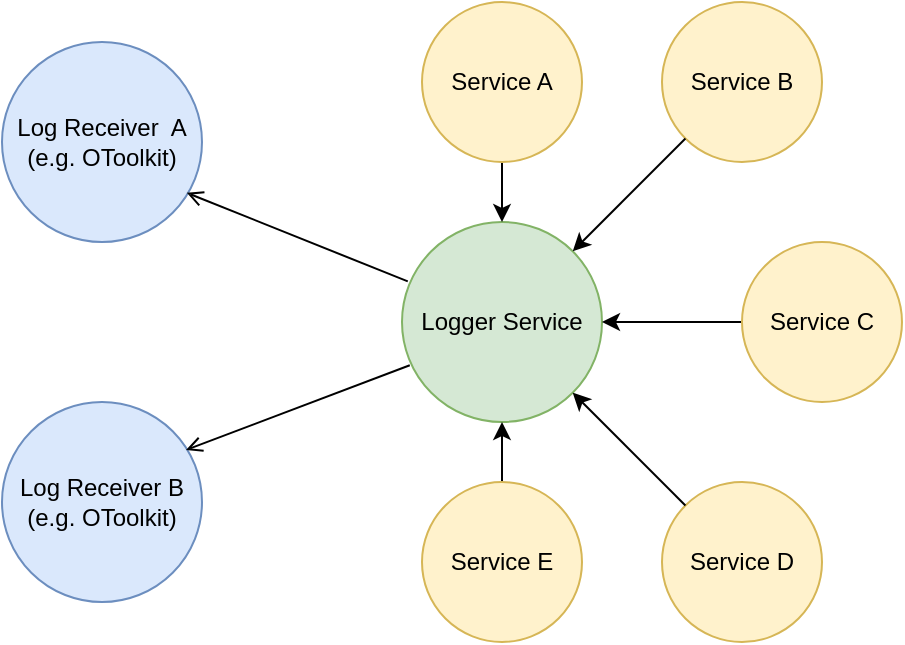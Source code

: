 <mxfile version="20.8.16" type="device"><diagram name="Page-1" id="TrfQ9W2-boosqejafYOS"><mxGraphModel dx="1678" dy="679" grid="1" gridSize="10" guides="1" tooltips="1" connect="1" arrows="1" fold="1" page="1" pageScale="1" pageWidth="1654" pageHeight="1169" math="0" shadow="0"><root><mxCell id="0"/><mxCell id="1" parent="0"/><mxCell id="Fgg7c1PNOjZZ4L_bnfo8-1" value="Logger Service" style="ellipse;whiteSpace=wrap;html=1;aspect=fixed;fillColor=#d5e8d4;strokeColor=#82b366;" vertex="1" parent="1"><mxGeometry x="270" y="230" width="100" height="100" as="geometry"/></mxCell><mxCell id="Fgg7c1PNOjZZ4L_bnfo8-2" value="Log Receiver&amp;nbsp; A&lt;br&gt;(e.g. OToolkit)" style="ellipse;whiteSpace=wrap;html=1;aspect=fixed;fillColor=#dae8fc;strokeColor=#6c8ebf;" vertex="1" parent="1"><mxGeometry x="70" y="140" width="100" height="100" as="geometry"/></mxCell><mxCell id="Fgg7c1PNOjZZ4L_bnfo8-15" style="edgeStyle=orthogonalEdgeStyle;rounded=0;orthogonalLoop=1;jettySize=auto;html=1;endArrow=classic;endFill=1;" edge="1" parent="1" source="Fgg7c1PNOjZZ4L_bnfo8-3" target="Fgg7c1PNOjZZ4L_bnfo8-1"><mxGeometry relative="1" as="geometry"/></mxCell><mxCell id="Fgg7c1PNOjZZ4L_bnfo8-3" value="Service A" style="ellipse;whiteSpace=wrap;html=1;aspect=fixed;fillColor=#fff2cc;strokeColor=#d6b656;" vertex="1" parent="1"><mxGeometry x="280" y="120" width="80" height="80" as="geometry"/></mxCell><mxCell id="Fgg7c1PNOjZZ4L_bnfo8-4" value="Service B" style="ellipse;whiteSpace=wrap;html=1;aspect=fixed;fillColor=#fff2cc;strokeColor=#d6b656;" vertex="1" parent="1"><mxGeometry x="400" y="120" width="80" height="80" as="geometry"/></mxCell><mxCell id="Fgg7c1PNOjZZ4L_bnfo8-8" value="" style="endArrow=classic;html=1;rounded=0;exitX=0;exitY=1;exitDx=0;exitDy=0;" edge="1" parent="1" source="Fgg7c1PNOjZZ4L_bnfo8-4" target="Fgg7c1PNOjZZ4L_bnfo8-1"><mxGeometry width="50" height="50" relative="1" as="geometry"><mxPoint x="750" y="540" as="sourcePoint"/><mxPoint x="800" y="490" as="targetPoint"/></mxGeometry></mxCell><mxCell id="Fgg7c1PNOjZZ4L_bnfo8-10" value="Log Receiver B&lt;br&gt;(e.g. OToolkit)" style="ellipse;whiteSpace=wrap;html=1;aspect=fixed;fillColor=#dae8fc;strokeColor=#6c8ebf;" vertex="1" parent="1"><mxGeometry x="70" y="320" width="100" height="100" as="geometry"/></mxCell><mxCell id="Fgg7c1PNOjZZ4L_bnfo8-11" value="" style="endArrow=open;html=1;rounded=0;exitX=0.039;exitY=0.716;exitDx=0;exitDy=0;entryX=0.92;entryY=0.24;entryDx=0;entryDy=0;endFill=0;entryPerimeter=0;exitPerimeter=0;" edge="1" parent="1" source="Fgg7c1PNOjZZ4L_bnfo8-1" target="Fgg7c1PNOjZZ4L_bnfo8-10"><mxGeometry width="50" height="50" relative="1" as="geometry"><mxPoint x="380" y="390" as="sourcePoint"/><mxPoint x="430" y="340" as="targetPoint"/></mxGeometry></mxCell><mxCell id="Fgg7c1PNOjZZ4L_bnfo8-13" style="edgeStyle=orthogonalEdgeStyle;rounded=0;orthogonalLoop=1;jettySize=auto;html=1;endArrow=classic;endFill=1;" edge="1" parent="1" source="Fgg7c1PNOjZZ4L_bnfo8-12" target="Fgg7c1PNOjZZ4L_bnfo8-1"><mxGeometry relative="1" as="geometry"/></mxCell><mxCell id="Fgg7c1PNOjZZ4L_bnfo8-12" value="Service C" style="ellipse;whiteSpace=wrap;html=1;aspect=fixed;fillColor=#fff2cc;strokeColor=#d6b656;" vertex="1" parent="1"><mxGeometry x="440" y="240" width="80" height="80" as="geometry"/></mxCell><mxCell id="Fgg7c1PNOjZZ4L_bnfo8-16" value="Service D" style="ellipse;whiteSpace=wrap;html=1;aspect=fixed;fillColor=#fff2cc;strokeColor=#d6b656;" vertex="1" parent="1"><mxGeometry x="400" y="360" width="80" height="80" as="geometry"/></mxCell><mxCell id="Fgg7c1PNOjZZ4L_bnfo8-19" style="edgeStyle=orthogonalEdgeStyle;rounded=0;orthogonalLoop=1;jettySize=auto;html=1;entryX=0.5;entryY=1;entryDx=0;entryDy=0;endArrow=classic;endFill=1;" edge="1" parent="1" source="Fgg7c1PNOjZZ4L_bnfo8-17" target="Fgg7c1PNOjZZ4L_bnfo8-1"><mxGeometry relative="1" as="geometry"/></mxCell><mxCell id="Fgg7c1PNOjZZ4L_bnfo8-17" value="Service E" style="ellipse;whiteSpace=wrap;html=1;aspect=fixed;fillColor=#fff2cc;strokeColor=#d6b656;" vertex="1" parent="1"><mxGeometry x="280" y="360" width="80" height="80" as="geometry"/></mxCell><mxCell id="Fgg7c1PNOjZZ4L_bnfo8-18" value="" style="endArrow=classic;html=1;rounded=0;exitX=0;exitY=0;exitDx=0;exitDy=0;entryX=1;entryY=1;entryDx=0;entryDy=0;" edge="1" parent="1" source="Fgg7c1PNOjZZ4L_bnfo8-16" target="Fgg7c1PNOjZZ4L_bnfo8-1"><mxGeometry width="50" height="50" relative="1" as="geometry"><mxPoint x="420" y="340" as="sourcePoint"/><mxPoint x="470" y="290" as="targetPoint"/></mxGeometry></mxCell><mxCell id="Fgg7c1PNOjZZ4L_bnfo8-20" value="" style="endArrow=open;html=1;rounded=0;exitX=0.029;exitY=0.297;exitDx=0;exitDy=0;exitPerimeter=0;entryX=0.924;entryY=0.754;entryDx=0;entryDy=0;entryPerimeter=0;endFill=0;" edge="1" parent="1" source="Fgg7c1PNOjZZ4L_bnfo8-1" target="Fgg7c1PNOjZZ4L_bnfo8-2"><mxGeometry width="50" height="50" relative="1" as="geometry"><mxPoint x="420" y="340" as="sourcePoint"/><mxPoint x="470" y="290" as="targetPoint"/></mxGeometry></mxCell></root></mxGraphModel></diagram></mxfile>